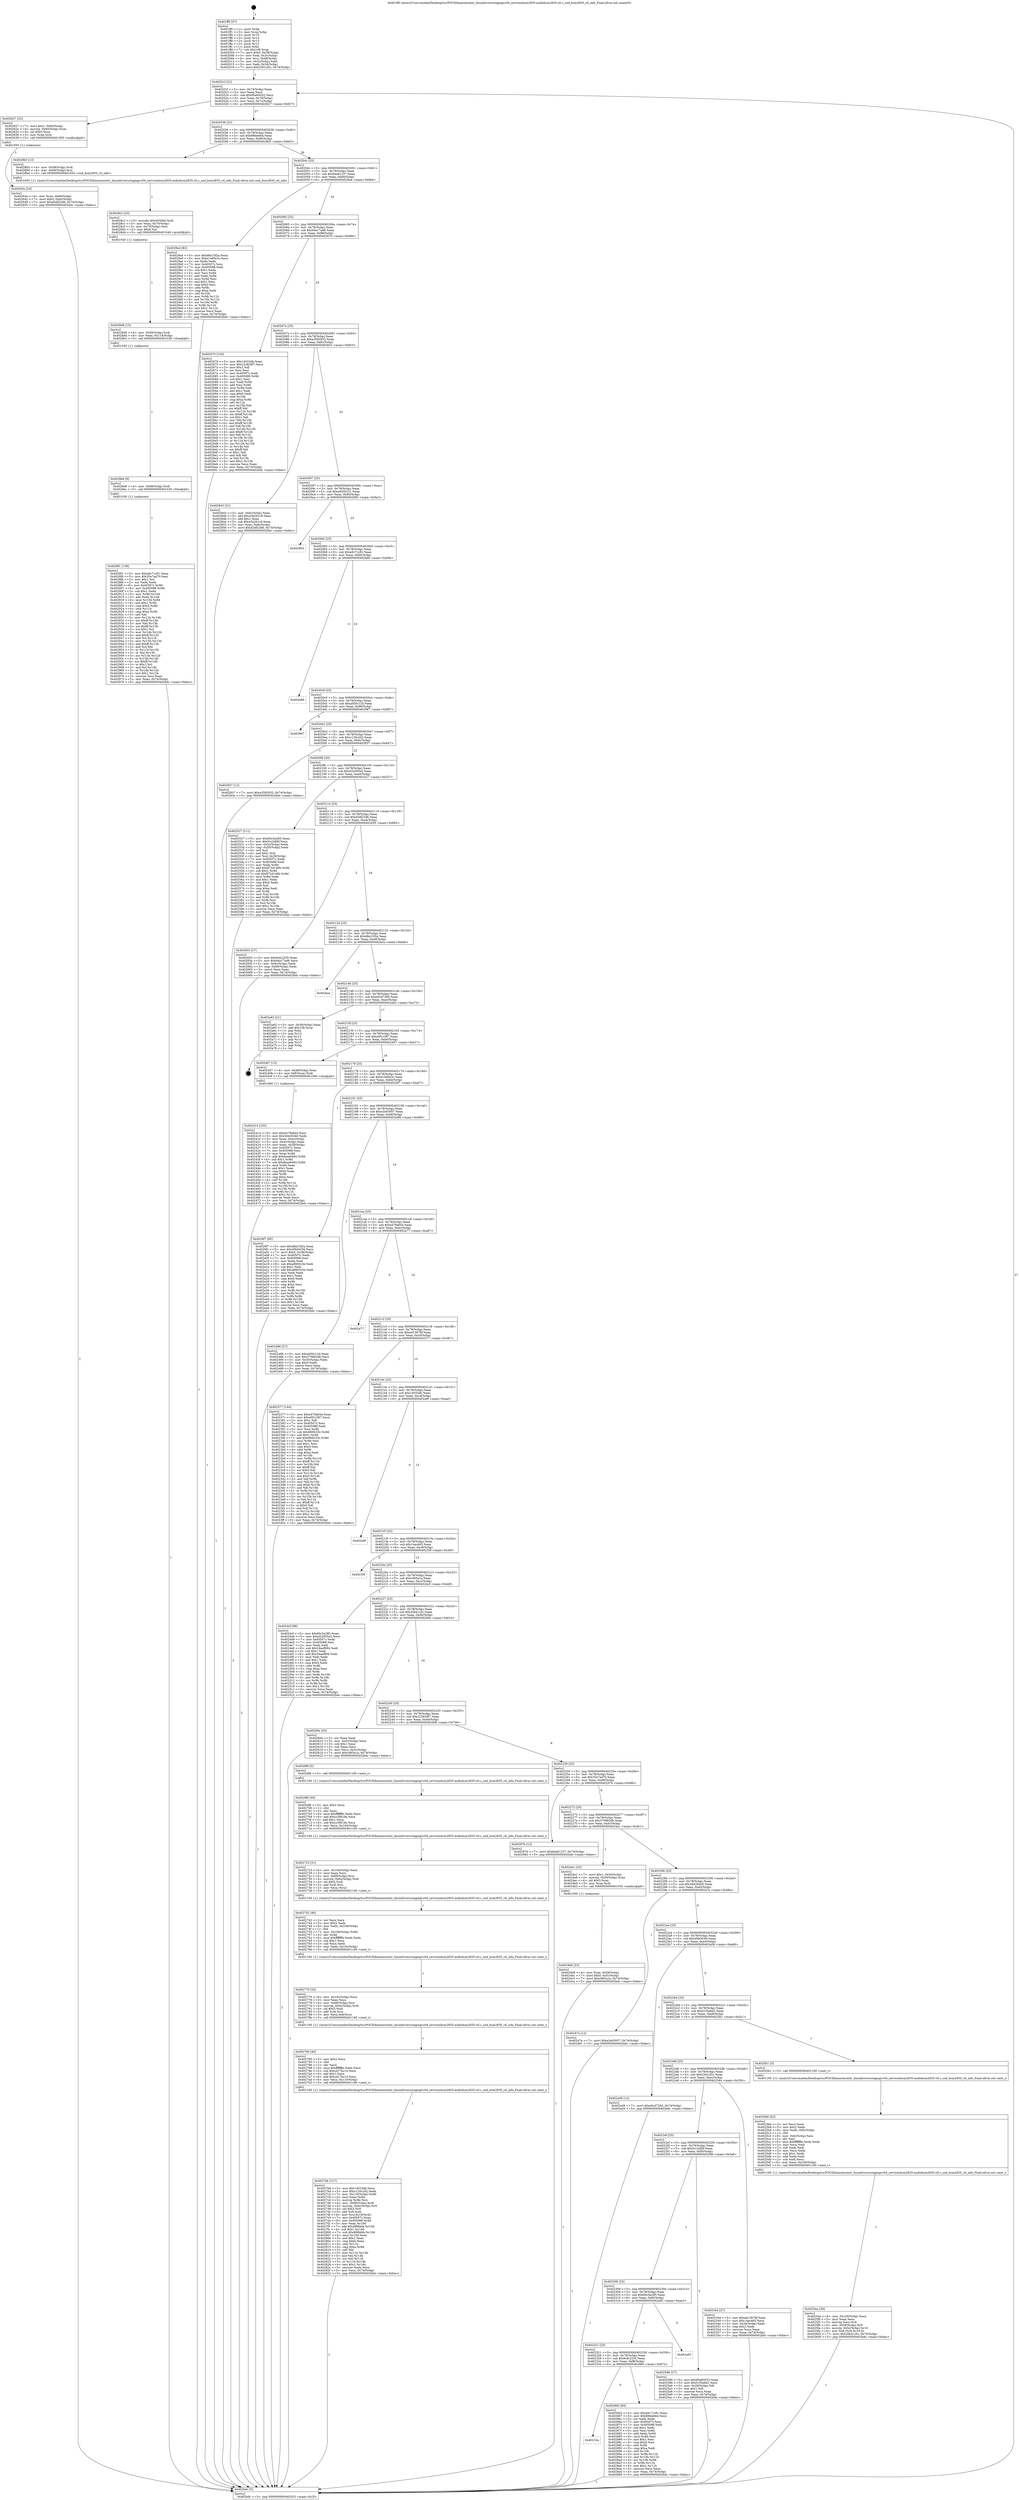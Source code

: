digraph "0x401ff0" {
  label = "0x401ff0 (/mnt/c/Users/mathe/Desktop/tcc/POCII/binaries/extr_linuxdriversstagingvc04_servicesbcm2835-audiobcm2835-ctl.c_snd_bcm2835_ctl_info_Final-ollvm.out::main(0))"
  labelloc = "t"
  node[shape=record]

  Entry [label="",width=0.3,height=0.3,shape=circle,fillcolor=black,style=filled]
  "0x40201f" [label="{
     0x40201f [23]\l
     | [instrs]\l
     &nbsp;&nbsp;0x40201f \<+3\>: mov -0x74(%rbp),%eax\l
     &nbsp;&nbsp;0x402022 \<+2\>: mov %eax,%ecx\l
     &nbsp;&nbsp;0x402024 \<+6\>: sub $0x85a60032,%ecx\l
     &nbsp;&nbsp;0x40202a \<+3\>: mov %eax,-0x78(%rbp)\l
     &nbsp;&nbsp;0x40202d \<+3\>: mov %ecx,-0x7c(%rbp)\l
     &nbsp;&nbsp;0x402030 \<+6\>: je 0000000000402627 \<main+0x637\>\l
  }"]
  "0x402627" [label="{
     0x402627 [23]\l
     | [instrs]\l
     &nbsp;&nbsp;0x402627 \<+7\>: movl $0x1,-0x60(%rbp)\l
     &nbsp;&nbsp;0x40262e \<+4\>: movslq -0x60(%rbp),%rax\l
     &nbsp;&nbsp;0x402632 \<+4\>: shl $0x5,%rax\l
     &nbsp;&nbsp;0x402636 \<+3\>: mov %rax,%rdi\l
     &nbsp;&nbsp;0x402639 \<+5\>: call 0000000000401050 \<malloc@plt\>\l
     | [calls]\l
     &nbsp;&nbsp;0x401050 \{1\} (unknown)\l
  }"]
  "0x402036" [label="{
     0x402036 [22]\l
     | [instrs]\l
     &nbsp;&nbsp;0x402036 \<+5\>: jmp 000000000040203b \<main+0x4b\>\l
     &nbsp;&nbsp;0x40203b \<+3\>: mov -0x78(%rbp),%eax\l
     &nbsp;&nbsp;0x40203e \<+5\>: sub $0x886defe4,%eax\l
     &nbsp;&nbsp;0x402043 \<+3\>: mov %eax,-0x80(%rbp)\l
     &nbsp;&nbsp;0x402046 \<+6\>: je 00000000004028b5 \<main+0x8c5\>\l
  }"]
  Exit [label="",width=0.3,height=0.3,shape=circle,fillcolor=black,style=filled,peripheries=2]
  "0x4028b5" [label="{
     0x4028b5 [13]\l
     | [instrs]\l
     &nbsp;&nbsp;0x4028b5 \<+4\>: mov -0x58(%rbp),%rdi\l
     &nbsp;&nbsp;0x4028b9 \<+4\>: mov -0x68(%rbp),%rsi\l
     &nbsp;&nbsp;0x4028bd \<+5\>: call 0000000000401650 \<snd_bcm2835_ctl_info\>\l
     | [calls]\l
     &nbsp;&nbsp;0x401650 \{1\} (/mnt/c/Users/mathe/Desktop/tcc/POCII/binaries/extr_linuxdriversstagingvc04_servicesbcm2835-audiobcm2835-ctl.c_snd_bcm2835_ctl_info_Final-ollvm.out::snd_bcm2835_ctl_info)\l
  }"]
  "0x40204c" [label="{
     0x40204c [25]\l
     | [instrs]\l
     &nbsp;&nbsp;0x40204c \<+5\>: jmp 0000000000402051 \<main+0x61\>\l
     &nbsp;&nbsp;0x402051 \<+3\>: mov -0x78(%rbp),%eax\l
     &nbsp;&nbsp;0x402054 \<+5\>: sub $0x8ea61237,%eax\l
     &nbsp;&nbsp;0x402059 \<+6\>: mov %eax,-0x84(%rbp)\l
     &nbsp;&nbsp;0x40205f \<+6\>: je 00000000004029a4 \<main+0x9b4\>\l
  }"]
  "0x4028f1" [label="{
     0x4028f1 [138]\l
     | [instrs]\l
     &nbsp;&nbsp;0x4028f1 \<+5\>: mov $0xa9c71c81,%eax\l
     &nbsp;&nbsp;0x4028f6 \<+5\>: mov $0x35e7ad70,%esi\l
     &nbsp;&nbsp;0x4028fb \<+2\>: mov $0x1,%cl\l
     &nbsp;&nbsp;0x4028fd \<+2\>: xor %edx,%edx\l
     &nbsp;&nbsp;0x4028ff \<+8\>: mov 0x40507c,%r8d\l
     &nbsp;&nbsp;0x402907 \<+8\>: mov 0x405088,%r9d\l
     &nbsp;&nbsp;0x40290f \<+3\>: sub $0x1,%edx\l
     &nbsp;&nbsp;0x402912 \<+3\>: mov %r8d,%r10d\l
     &nbsp;&nbsp;0x402915 \<+3\>: add %edx,%r10d\l
     &nbsp;&nbsp;0x402918 \<+4\>: imul %r10d,%r8d\l
     &nbsp;&nbsp;0x40291c \<+4\>: and $0x1,%r8d\l
     &nbsp;&nbsp;0x402920 \<+4\>: cmp $0x0,%r8d\l
     &nbsp;&nbsp;0x402924 \<+4\>: sete %r11b\l
     &nbsp;&nbsp;0x402928 \<+4\>: cmp $0xa,%r9d\l
     &nbsp;&nbsp;0x40292c \<+3\>: setl %bl\l
     &nbsp;&nbsp;0x40292f \<+3\>: mov %r11b,%r14b\l
     &nbsp;&nbsp;0x402932 \<+4\>: xor $0xff,%r14b\l
     &nbsp;&nbsp;0x402936 \<+3\>: mov %bl,%r15b\l
     &nbsp;&nbsp;0x402939 \<+4\>: xor $0xff,%r15b\l
     &nbsp;&nbsp;0x40293d \<+3\>: xor $0x1,%cl\l
     &nbsp;&nbsp;0x402940 \<+3\>: mov %r14b,%r12b\l
     &nbsp;&nbsp;0x402943 \<+4\>: and $0xff,%r12b\l
     &nbsp;&nbsp;0x402947 \<+3\>: and %cl,%r11b\l
     &nbsp;&nbsp;0x40294a \<+3\>: mov %r15b,%r13b\l
     &nbsp;&nbsp;0x40294d \<+4\>: and $0xff,%r13b\l
     &nbsp;&nbsp;0x402951 \<+2\>: and %cl,%bl\l
     &nbsp;&nbsp;0x402953 \<+3\>: or %r11b,%r12b\l
     &nbsp;&nbsp;0x402956 \<+3\>: or %bl,%r13b\l
     &nbsp;&nbsp;0x402959 \<+3\>: xor %r13b,%r12b\l
     &nbsp;&nbsp;0x40295c \<+3\>: or %r15b,%r14b\l
     &nbsp;&nbsp;0x40295f \<+4\>: xor $0xff,%r14b\l
     &nbsp;&nbsp;0x402963 \<+3\>: or $0x1,%cl\l
     &nbsp;&nbsp;0x402966 \<+3\>: and %cl,%r14b\l
     &nbsp;&nbsp;0x402969 \<+3\>: or %r14b,%r12b\l
     &nbsp;&nbsp;0x40296c \<+4\>: test $0x1,%r12b\l
     &nbsp;&nbsp;0x402970 \<+3\>: cmovne %esi,%eax\l
     &nbsp;&nbsp;0x402973 \<+3\>: mov %eax,-0x74(%rbp)\l
     &nbsp;&nbsp;0x402976 \<+5\>: jmp 0000000000402bdc \<main+0xbec\>\l
  }"]
  "0x4029a4" [label="{
     0x4029a4 [83]\l
     | [instrs]\l
     &nbsp;&nbsp;0x4029a4 \<+5\>: mov $0xd8a15f2a,%eax\l
     &nbsp;&nbsp;0x4029a9 \<+5\>: mov $0xe14d0e3c,%ecx\l
     &nbsp;&nbsp;0x4029ae \<+2\>: xor %edx,%edx\l
     &nbsp;&nbsp;0x4029b0 \<+7\>: mov 0x40507c,%esi\l
     &nbsp;&nbsp;0x4029b7 \<+7\>: mov 0x405088,%edi\l
     &nbsp;&nbsp;0x4029be \<+3\>: sub $0x1,%edx\l
     &nbsp;&nbsp;0x4029c1 \<+3\>: mov %esi,%r8d\l
     &nbsp;&nbsp;0x4029c4 \<+3\>: add %edx,%r8d\l
     &nbsp;&nbsp;0x4029c7 \<+4\>: imul %r8d,%esi\l
     &nbsp;&nbsp;0x4029cb \<+3\>: and $0x1,%esi\l
     &nbsp;&nbsp;0x4029ce \<+3\>: cmp $0x0,%esi\l
     &nbsp;&nbsp;0x4029d1 \<+4\>: sete %r9b\l
     &nbsp;&nbsp;0x4029d5 \<+3\>: cmp $0xa,%edi\l
     &nbsp;&nbsp;0x4029d8 \<+4\>: setl %r10b\l
     &nbsp;&nbsp;0x4029dc \<+3\>: mov %r9b,%r11b\l
     &nbsp;&nbsp;0x4029df \<+3\>: and %r10b,%r11b\l
     &nbsp;&nbsp;0x4029e2 \<+3\>: xor %r10b,%r9b\l
     &nbsp;&nbsp;0x4029e5 \<+3\>: or %r9b,%r11b\l
     &nbsp;&nbsp;0x4029e8 \<+4\>: test $0x1,%r11b\l
     &nbsp;&nbsp;0x4029ec \<+3\>: cmovne %ecx,%eax\l
     &nbsp;&nbsp;0x4029ef \<+3\>: mov %eax,-0x74(%rbp)\l
     &nbsp;&nbsp;0x4029f2 \<+5\>: jmp 0000000000402bdc \<main+0xbec\>\l
  }"]
  "0x402065" [label="{
     0x402065 [25]\l
     | [instrs]\l
     &nbsp;&nbsp;0x402065 \<+5\>: jmp 000000000040206a \<main+0x7a\>\l
     &nbsp;&nbsp;0x40206a \<+3\>: mov -0x78(%rbp),%eax\l
     &nbsp;&nbsp;0x40206d \<+5\>: sub $0x94a17ad6,%eax\l
     &nbsp;&nbsp;0x402072 \<+6\>: mov %eax,-0x88(%rbp)\l
     &nbsp;&nbsp;0x402078 \<+6\>: je 0000000000402670 \<main+0x680\>\l
  }"]
  "0x4028e8" [label="{
     0x4028e8 [9]\l
     | [instrs]\l
     &nbsp;&nbsp;0x4028e8 \<+4\>: mov -0x68(%rbp),%rdi\l
     &nbsp;&nbsp;0x4028ec \<+5\>: call 0000000000401030 \<free@plt\>\l
     | [calls]\l
     &nbsp;&nbsp;0x401030 \{1\} (unknown)\l
  }"]
  "0x402670" [label="{
     0x402670 [134]\l
     | [instrs]\l
     &nbsp;&nbsp;0x402670 \<+5\>: mov $0x14033db,%eax\l
     &nbsp;&nbsp;0x402675 \<+5\>: mov $0x223829f7,%ecx\l
     &nbsp;&nbsp;0x40267a \<+2\>: mov $0x1,%dl\l
     &nbsp;&nbsp;0x40267c \<+2\>: xor %esi,%esi\l
     &nbsp;&nbsp;0x40267e \<+7\>: mov 0x40507c,%edi\l
     &nbsp;&nbsp;0x402685 \<+8\>: mov 0x405088,%r8d\l
     &nbsp;&nbsp;0x40268d \<+3\>: sub $0x1,%esi\l
     &nbsp;&nbsp;0x402690 \<+3\>: mov %edi,%r9d\l
     &nbsp;&nbsp;0x402693 \<+3\>: add %esi,%r9d\l
     &nbsp;&nbsp;0x402696 \<+4\>: imul %r9d,%edi\l
     &nbsp;&nbsp;0x40269a \<+3\>: and $0x1,%edi\l
     &nbsp;&nbsp;0x40269d \<+3\>: cmp $0x0,%edi\l
     &nbsp;&nbsp;0x4026a0 \<+4\>: sete %r10b\l
     &nbsp;&nbsp;0x4026a4 \<+4\>: cmp $0xa,%r8d\l
     &nbsp;&nbsp;0x4026a8 \<+4\>: setl %r11b\l
     &nbsp;&nbsp;0x4026ac \<+3\>: mov %r10b,%bl\l
     &nbsp;&nbsp;0x4026af \<+3\>: xor $0xff,%bl\l
     &nbsp;&nbsp;0x4026b2 \<+3\>: mov %r11b,%r14b\l
     &nbsp;&nbsp;0x4026b5 \<+4\>: xor $0xff,%r14b\l
     &nbsp;&nbsp;0x4026b9 \<+3\>: xor $0x1,%dl\l
     &nbsp;&nbsp;0x4026bc \<+3\>: mov %bl,%r15b\l
     &nbsp;&nbsp;0x4026bf \<+4\>: and $0xff,%r15b\l
     &nbsp;&nbsp;0x4026c3 \<+3\>: and %dl,%r10b\l
     &nbsp;&nbsp;0x4026c6 \<+3\>: mov %r14b,%r12b\l
     &nbsp;&nbsp;0x4026c9 \<+4\>: and $0xff,%r12b\l
     &nbsp;&nbsp;0x4026cd \<+3\>: and %dl,%r11b\l
     &nbsp;&nbsp;0x4026d0 \<+3\>: or %r10b,%r15b\l
     &nbsp;&nbsp;0x4026d3 \<+3\>: or %r11b,%r12b\l
     &nbsp;&nbsp;0x4026d6 \<+3\>: xor %r12b,%r15b\l
     &nbsp;&nbsp;0x4026d9 \<+3\>: or %r14b,%bl\l
     &nbsp;&nbsp;0x4026dc \<+3\>: xor $0xff,%bl\l
     &nbsp;&nbsp;0x4026df \<+3\>: or $0x1,%dl\l
     &nbsp;&nbsp;0x4026e2 \<+2\>: and %dl,%bl\l
     &nbsp;&nbsp;0x4026e4 \<+3\>: or %bl,%r15b\l
     &nbsp;&nbsp;0x4026e7 \<+4\>: test $0x1,%r15b\l
     &nbsp;&nbsp;0x4026eb \<+3\>: cmovne %ecx,%eax\l
     &nbsp;&nbsp;0x4026ee \<+3\>: mov %eax,-0x74(%rbp)\l
     &nbsp;&nbsp;0x4026f1 \<+5\>: jmp 0000000000402bdc \<main+0xbec\>\l
  }"]
  "0x40207e" [label="{
     0x40207e [25]\l
     | [instrs]\l
     &nbsp;&nbsp;0x40207e \<+5\>: jmp 0000000000402083 \<main+0x93\>\l
     &nbsp;&nbsp;0x402083 \<+3\>: mov -0x78(%rbp),%eax\l
     &nbsp;&nbsp;0x402086 \<+5\>: sub $0xa3592932,%eax\l
     &nbsp;&nbsp;0x40208b \<+6\>: mov %eax,-0x8c(%rbp)\l
     &nbsp;&nbsp;0x402091 \<+6\>: je 0000000000402843 \<main+0x853\>\l
  }"]
  "0x4028d9" [label="{
     0x4028d9 [15]\l
     | [instrs]\l
     &nbsp;&nbsp;0x4028d9 \<+4\>: mov -0x58(%rbp),%rdi\l
     &nbsp;&nbsp;0x4028dd \<+6\>: mov %eax,-0x114(%rbp)\l
     &nbsp;&nbsp;0x4028e3 \<+5\>: call 0000000000401030 \<free@plt\>\l
     | [calls]\l
     &nbsp;&nbsp;0x401030 \{1\} (unknown)\l
  }"]
  "0x402843" [label="{
     0x402843 [31]\l
     | [instrs]\l
     &nbsp;&nbsp;0x402843 \<+3\>: mov -0x6c(%rbp),%eax\l
     &nbsp;&nbsp;0x402846 \<+5\>: add $0x43a261c9,%eax\l
     &nbsp;&nbsp;0x40284b \<+3\>: add $0x1,%eax\l
     &nbsp;&nbsp;0x40284e \<+5\>: sub $0x43a261c9,%eax\l
     &nbsp;&nbsp;0x402853 \<+3\>: mov %eax,-0x6c(%rbp)\l
     &nbsp;&nbsp;0x402856 \<+7\>: movl $0xd3df23d6,-0x74(%rbp)\l
     &nbsp;&nbsp;0x40285d \<+5\>: jmp 0000000000402bdc \<main+0xbec\>\l
  }"]
  "0x402097" [label="{
     0x402097 [25]\l
     | [instrs]\l
     &nbsp;&nbsp;0x402097 \<+5\>: jmp 000000000040209c \<main+0xac\>\l
     &nbsp;&nbsp;0x40209c \<+3\>: mov -0x78(%rbp),%eax\l
     &nbsp;&nbsp;0x40209f \<+5\>: sub $0xa445b231,%eax\l
     &nbsp;&nbsp;0x4020a4 \<+6\>: mov %eax,-0x90(%rbp)\l
     &nbsp;&nbsp;0x4020aa \<+6\>: je 0000000000402993 \<main+0x9a3\>\l
  }"]
  "0x4028c2" [label="{
     0x4028c2 [23]\l
     | [instrs]\l
     &nbsp;&nbsp;0x4028c2 \<+10\>: movabs $0x4030b6,%rdi\l
     &nbsp;&nbsp;0x4028cc \<+3\>: mov %eax,-0x70(%rbp)\l
     &nbsp;&nbsp;0x4028cf \<+3\>: mov -0x70(%rbp),%esi\l
     &nbsp;&nbsp;0x4028d2 \<+2\>: mov $0x0,%al\l
     &nbsp;&nbsp;0x4028d4 \<+5\>: call 0000000000401040 \<printf@plt\>\l
     | [calls]\l
     &nbsp;&nbsp;0x401040 \{1\} (unknown)\l
  }"]
  "0x402993" [label="{
     0x402993\l
  }", style=dashed]
  "0x4020b0" [label="{
     0x4020b0 [25]\l
     | [instrs]\l
     &nbsp;&nbsp;0x4020b0 \<+5\>: jmp 00000000004020b5 \<main+0xc5\>\l
     &nbsp;&nbsp;0x4020b5 \<+3\>: mov -0x78(%rbp),%eax\l
     &nbsp;&nbsp;0x4020b8 \<+5\>: sub $0xa9c71c81,%eax\l
     &nbsp;&nbsp;0x4020bd \<+6\>: mov %eax,-0x94(%rbp)\l
     &nbsp;&nbsp;0x4020c3 \<+6\>: je 0000000000402b86 \<main+0xb96\>\l
  }"]
  "0x40233a" [label="{
     0x40233a\l
  }", style=dashed]
  "0x402b86" [label="{
     0x402b86\l
  }", style=dashed]
  "0x4020c9" [label="{
     0x4020c9 [25]\l
     | [instrs]\l
     &nbsp;&nbsp;0x4020c9 \<+5\>: jmp 00000000004020ce \<main+0xde\>\l
     &nbsp;&nbsp;0x4020ce \<+3\>: mov -0x78(%rbp),%eax\l
     &nbsp;&nbsp;0x4020d1 \<+5\>: sub $0xad50c12d,%eax\l
     &nbsp;&nbsp;0x4020d6 \<+6\>: mov %eax,-0x98(%rbp)\l
     &nbsp;&nbsp;0x4020dc \<+6\>: je 0000000000402987 \<main+0x997\>\l
  }"]
  "0x402862" [label="{
     0x402862 [83]\l
     | [instrs]\l
     &nbsp;&nbsp;0x402862 \<+5\>: mov $0xa9c71c81,%eax\l
     &nbsp;&nbsp;0x402867 \<+5\>: mov $0x886defe4,%ecx\l
     &nbsp;&nbsp;0x40286c \<+2\>: xor %edx,%edx\l
     &nbsp;&nbsp;0x40286e \<+7\>: mov 0x40507c,%esi\l
     &nbsp;&nbsp;0x402875 \<+7\>: mov 0x405088,%edi\l
     &nbsp;&nbsp;0x40287c \<+3\>: sub $0x1,%edx\l
     &nbsp;&nbsp;0x40287f \<+3\>: mov %esi,%r8d\l
     &nbsp;&nbsp;0x402882 \<+3\>: add %edx,%r8d\l
     &nbsp;&nbsp;0x402885 \<+4\>: imul %r8d,%esi\l
     &nbsp;&nbsp;0x402889 \<+3\>: and $0x1,%esi\l
     &nbsp;&nbsp;0x40288c \<+3\>: cmp $0x0,%esi\l
     &nbsp;&nbsp;0x40288f \<+4\>: sete %r9b\l
     &nbsp;&nbsp;0x402893 \<+3\>: cmp $0xa,%edi\l
     &nbsp;&nbsp;0x402896 \<+4\>: setl %r10b\l
     &nbsp;&nbsp;0x40289a \<+3\>: mov %r9b,%r11b\l
     &nbsp;&nbsp;0x40289d \<+3\>: and %r10b,%r11b\l
     &nbsp;&nbsp;0x4028a0 \<+3\>: xor %r10b,%r9b\l
     &nbsp;&nbsp;0x4028a3 \<+3\>: or %r9b,%r11b\l
     &nbsp;&nbsp;0x4028a6 \<+4\>: test $0x1,%r11b\l
     &nbsp;&nbsp;0x4028aa \<+3\>: cmovne %ecx,%eax\l
     &nbsp;&nbsp;0x4028ad \<+3\>: mov %eax,-0x74(%rbp)\l
     &nbsp;&nbsp;0x4028b0 \<+5\>: jmp 0000000000402bdc \<main+0xbec\>\l
  }"]
  "0x402987" [label="{
     0x402987\l
  }", style=dashed]
  "0x4020e2" [label="{
     0x4020e2 [25]\l
     | [instrs]\l
     &nbsp;&nbsp;0x4020e2 \<+5\>: jmp 00000000004020e7 \<main+0xf7\>\l
     &nbsp;&nbsp;0x4020e7 \<+3\>: mov -0x78(%rbp),%eax\l
     &nbsp;&nbsp;0x4020ea \<+5\>: sub $0xc120c2d2,%eax\l
     &nbsp;&nbsp;0x4020ef \<+6\>: mov %eax,-0x9c(%rbp)\l
     &nbsp;&nbsp;0x4020f5 \<+6\>: je 0000000000402837 \<main+0x847\>\l
  }"]
  "0x402321" [label="{
     0x402321 [25]\l
     | [instrs]\l
     &nbsp;&nbsp;0x402321 \<+5\>: jmp 0000000000402326 \<main+0x336\>\l
     &nbsp;&nbsp;0x402326 \<+3\>: mov -0x78(%rbp),%eax\l
     &nbsp;&nbsp;0x402329 \<+5\>: sub $0x6cfc2255,%eax\l
     &nbsp;&nbsp;0x40232e \<+6\>: mov %eax,-0xf8(%rbp)\l
     &nbsp;&nbsp;0x402334 \<+6\>: je 0000000000402862 \<main+0x872\>\l
  }"]
  "0x402837" [label="{
     0x402837 [12]\l
     | [instrs]\l
     &nbsp;&nbsp;0x402837 \<+7\>: movl $0xa3592932,-0x74(%rbp)\l
     &nbsp;&nbsp;0x40283e \<+5\>: jmp 0000000000402bdc \<main+0xbec\>\l
  }"]
  "0x4020fb" [label="{
     0x4020fb [25]\l
     | [instrs]\l
     &nbsp;&nbsp;0x4020fb \<+5\>: jmp 0000000000402100 \<main+0x110\>\l
     &nbsp;&nbsp;0x402100 \<+3\>: mov -0x78(%rbp),%eax\l
     &nbsp;&nbsp;0x402103 \<+5\>: sub $0xd32005a3,%eax\l
     &nbsp;&nbsp;0x402108 \<+6\>: mov %eax,-0xa0(%rbp)\l
     &nbsp;&nbsp;0x40210e \<+6\>: je 0000000000402527 \<main+0x537\>\l
  }"]
  "0x402a93" [label="{
     0x402a93\l
  }", style=dashed]
  "0x402527" [label="{
     0x402527 [111]\l
     | [instrs]\l
     &nbsp;&nbsp;0x402527 \<+5\>: mov $0x60c5a285,%eax\l
     &nbsp;&nbsp;0x40252c \<+5\>: mov $0x5cc2df4f,%ecx\l
     &nbsp;&nbsp;0x402531 \<+3\>: mov -0x5c(%rbp),%edx\l
     &nbsp;&nbsp;0x402534 \<+3\>: cmp -0x50(%rbp),%edx\l
     &nbsp;&nbsp;0x402537 \<+4\>: setl %sil\l
     &nbsp;&nbsp;0x40253b \<+4\>: and $0x1,%sil\l
     &nbsp;&nbsp;0x40253f \<+4\>: mov %sil,-0x29(%rbp)\l
     &nbsp;&nbsp;0x402543 \<+7\>: mov 0x40507c,%edx\l
     &nbsp;&nbsp;0x40254a \<+7\>: mov 0x405088,%edi\l
     &nbsp;&nbsp;0x402551 \<+3\>: mov %edx,%r8d\l
     &nbsp;&nbsp;0x402554 \<+7\>: add $0x872d146b,%r8d\l
     &nbsp;&nbsp;0x40255b \<+4\>: sub $0x1,%r8d\l
     &nbsp;&nbsp;0x40255f \<+7\>: sub $0x872d146b,%r8d\l
     &nbsp;&nbsp;0x402566 \<+4\>: imul %r8d,%edx\l
     &nbsp;&nbsp;0x40256a \<+3\>: and $0x1,%edx\l
     &nbsp;&nbsp;0x40256d \<+3\>: cmp $0x0,%edx\l
     &nbsp;&nbsp;0x402570 \<+4\>: sete %sil\l
     &nbsp;&nbsp;0x402574 \<+3\>: cmp $0xa,%edi\l
     &nbsp;&nbsp;0x402577 \<+4\>: setl %r9b\l
     &nbsp;&nbsp;0x40257b \<+3\>: mov %sil,%r10b\l
     &nbsp;&nbsp;0x40257e \<+3\>: and %r9b,%r10b\l
     &nbsp;&nbsp;0x402581 \<+3\>: xor %r9b,%sil\l
     &nbsp;&nbsp;0x402584 \<+3\>: or %sil,%r10b\l
     &nbsp;&nbsp;0x402587 \<+4\>: test $0x1,%r10b\l
     &nbsp;&nbsp;0x40258b \<+3\>: cmovne %ecx,%eax\l
     &nbsp;&nbsp;0x40258e \<+3\>: mov %eax,-0x74(%rbp)\l
     &nbsp;&nbsp;0x402591 \<+5\>: jmp 0000000000402bdc \<main+0xbec\>\l
  }"]
  "0x402114" [label="{
     0x402114 [25]\l
     | [instrs]\l
     &nbsp;&nbsp;0x402114 \<+5\>: jmp 0000000000402119 \<main+0x129\>\l
     &nbsp;&nbsp;0x402119 \<+3\>: mov -0x78(%rbp),%eax\l
     &nbsp;&nbsp;0x40211c \<+5\>: sub $0xd3df23d6,%eax\l
     &nbsp;&nbsp;0x402121 \<+6\>: mov %eax,-0xa4(%rbp)\l
     &nbsp;&nbsp;0x402127 \<+6\>: je 0000000000402655 \<main+0x665\>\l
  }"]
  "0x4027b8" [label="{
     0x4027b8 [127]\l
     | [instrs]\l
     &nbsp;&nbsp;0x4027b8 \<+5\>: mov $0x14033db,%ecx\l
     &nbsp;&nbsp;0x4027bd \<+5\>: mov $0xc120c2d2,%edx\l
     &nbsp;&nbsp;0x4027c2 \<+7\>: mov -0x110(%rbp),%r8d\l
     &nbsp;&nbsp;0x4027c9 \<+4\>: imul %eax,%r8d\l
     &nbsp;&nbsp;0x4027cd \<+3\>: movslq %r8d,%rsi\l
     &nbsp;&nbsp;0x4027d0 \<+4\>: mov -0x68(%rbp),%rdi\l
     &nbsp;&nbsp;0x4027d4 \<+4\>: movslq -0x6c(%rbp),%r9\l
     &nbsp;&nbsp;0x4027d8 \<+4\>: shl $0x5,%r9\l
     &nbsp;&nbsp;0x4027dc \<+3\>: add %r9,%rdi\l
     &nbsp;&nbsp;0x4027df \<+4\>: mov %rsi,0x10(%rdi)\l
     &nbsp;&nbsp;0x4027e3 \<+7\>: mov 0x40507c,%eax\l
     &nbsp;&nbsp;0x4027ea \<+8\>: mov 0x405088,%r8d\l
     &nbsp;&nbsp;0x4027f2 \<+3\>: mov %eax,%r10d\l
     &nbsp;&nbsp;0x4027f5 \<+7\>: add $0x489bbfa,%r10d\l
     &nbsp;&nbsp;0x4027fc \<+4\>: sub $0x1,%r10d\l
     &nbsp;&nbsp;0x402800 \<+7\>: sub $0x489bbfa,%r10d\l
     &nbsp;&nbsp;0x402807 \<+4\>: imul %r10d,%eax\l
     &nbsp;&nbsp;0x40280b \<+3\>: and $0x1,%eax\l
     &nbsp;&nbsp;0x40280e \<+3\>: cmp $0x0,%eax\l
     &nbsp;&nbsp;0x402811 \<+4\>: sete %r11b\l
     &nbsp;&nbsp;0x402815 \<+4\>: cmp $0xa,%r8d\l
     &nbsp;&nbsp;0x402819 \<+3\>: setl %bl\l
     &nbsp;&nbsp;0x40281c \<+3\>: mov %r11b,%r14b\l
     &nbsp;&nbsp;0x40281f \<+3\>: and %bl,%r14b\l
     &nbsp;&nbsp;0x402822 \<+3\>: xor %bl,%r11b\l
     &nbsp;&nbsp;0x402825 \<+3\>: or %r11b,%r14b\l
     &nbsp;&nbsp;0x402828 \<+4\>: test $0x1,%r14b\l
     &nbsp;&nbsp;0x40282c \<+3\>: cmovne %edx,%ecx\l
     &nbsp;&nbsp;0x40282f \<+3\>: mov %ecx,-0x74(%rbp)\l
     &nbsp;&nbsp;0x402832 \<+5\>: jmp 0000000000402bdc \<main+0xbec\>\l
  }"]
  "0x402655" [label="{
     0x402655 [27]\l
     | [instrs]\l
     &nbsp;&nbsp;0x402655 \<+5\>: mov $0x6cfc2255,%eax\l
     &nbsp;&nbsp;0x40265a \<+5\>: mov $0x94a17ad6,%ecx\l
     &nbsp;&nbsp;0x40265f \<+3\>: mov -0x6c(%rbp),%edx\l
     &nbsp;&nbsp;0x402662 \<+3\>: cmp -0x60(%rbp),%edx\l
     &nbsp;&nbsp;0x402665 \<+3\>: cmovl %ecx,%eax\l
     &nbsp;&nbsp;0x402668 \<+3\>: mov %eax,-0x74(%rbp)\l
     &nbsp;&nbsp;0x40266b \<+5\>: jmp 0000000000402bdc \<main+0xbec\>\l
  }"]
  "0x40212d" [label="{
     0x40212d [25]\l
     | [instrs]\l
     &nbsp;&nbsp;0x40212d \<+5\>: jmp 0000000000402132 \<main+0x142\>\l
     &nbsp;&nbsp;0x402132 \<+3\>: mov -0x78(%rbp),%eax\l
     &nbsp;&nbsp;0x402135 \<+5\>: sub $0xd8a15f2a,%eax\l
     &nbsp;&nbsp;0x40213a \<+6\>: mov %eax,-0xa8(%rbp)\l
     &nbsp;&nbsp;0x402140 \<+6\>: je 0000000000402bce \<main+0xbde\>\l
  }"]
  "0x402790" [label="{
     0x402790 [40]\l
     | [instrs]\l
     &nbsp;&nbsp;0x402790 \<+5\>: mov $0x2,%ecx\l
     &nbsp;&nbsp;0x402795 \<+1\>: cltd\l
     &nbsp;&nbsp;0x402796 \<+2\>: idiv %ecx\l
     &nbsp;&nbsp;0x402798 \<+6\>: imul $0xfffffffe,%edx,%ecx\l
     &nbsp;&nbsp;0x40279e \<+6\>: sub $0xcd17bc14,%ecx\l
     &nbsp;&nbsp;0x4027a4 \<+3\>: add $0x1,%ecx\l
     &nbsp;&nbsp;0x4027a7 \<+6\>: add $0xcd17bc14,%ecx\l
     &nbsp;&nbsp;0x4027ad \<+6\>: mov %ecx,-0x110(%rbp)\l
     &nbsp;&nbsp;0x4027b3 \<+5\>: call 0000000000401160 \<next_i\>\l
     | [calls]\l
     &nbsp;&nbsp;0x401160 \{1\} (/mnt/c/Users/mathe/Desktop/tcc/POCII/binaries/extr_linuxdriversstagingvc04_servicesbcm2835-audiobcm2835-ctl.c_snd_bcm2835_ctl_info_Final-ollvm.out::next_i)\l
  }"]
  "0x402bce" [label="{
     0x402bce\l
  }", style=dashed]
  "0x402146" [label="{
     0x402146 [25]\l
     | [instrs]\l
     &nbsp;&nbsp;0x402146 \<+5\>: jmp 000000000040214b \<main+0x15b\>\l
     &nbsp;&nbsp;0x40214b \<+3\>: mov -0x78(%rbp),%eax\l
     &nbsp;&nbsp;0x40214e \<+5\>: sub $0xe0cd7260,%eax\l
     &nbsp;&nbsp;0x402153 \<+6\>: mov %eax,-0xac(%rbp)\l
     &nbsp;&nbsp;0x402159 \<+6\>: je 0000000000402a62 \<main+0xa72\>\l
  }"]
  "0x402770" [label="{
     0x402770 [32]\l
     | [instrs]\l
     &nbsp;&nbsp;0x402770 \<+6\>: mov -0x10c(%rbp),%ecx\l
     &nbsp;&nbsp;0x402776 \<+3\>: imul %eax,%ecx\l
     &nbsp;&nbsp;0x402779 \<+4\>: mov -0x68(%rbp),%rsi\l
     &nbsp;&nbsp;0x40277d \<+4\>: movslq -0x6c(%rbp),%rdi\l
     &nbsp;&nbsp;0x402781 \<+4\>: shl $0x5,%rdi\l
     &nbsp;&nbsp;0x402785 \<+3\>: add %rdi,%rsi\l
     &nbsp;&nbsp;0x402788 \<+3\>: mov %ecx,0x8(%rsi)\l
     &nbsp;&nbsp;0x40278b \<+5\>: call 0000000000401160 \<next_i\>\l
     | [calls]\l
     &nbsp;&nbsp;0x401160 \{1\} (/mnt/c/Users/mathe/Desktop/tcc/POCII/binaries/extr_linuxdriversstagingvc04_servicesbcm2835-audiobcm2835-ctl.c_snd_bcm2835_ctl_info_Final-ollvm.out::next_i)\l
  }"]
  "0x402a62" [label="{
     0x402a62 [21]\l
     | [instrs]\l
     &nbsp;&nbsp;0x402a62 \<+3\>: mov -0x38(%rbp),%eax\l
     &nbsp;&nbsp;0x402a65 \<+7\>: add $0x108,%rsp\l
     &nbsp;&nbsp;0x402a6c \<+1\>: pop %rbx\l
     &nbsp;&nbsp;0x402a6d \<+2\>: pop %r12\l
     &nbsp;&nbsp;0x402a6f \<+2\>: pop %r13\l
     &nbsp;&nbsp;0x402a71 \<+2\>: pop %r14\l
     &nbsp;&nbsp;0x402a73 \<+2\>: pop %r15\l
     &nbsp;&nbsp;0x402a75 \<+1\>: pop %rbp\l
     &nbsp;&nbsp;0x402a76 \<+1\>: ret\l
  }"]
  "0x40215f" [label="{
     0x40215f [25]\l
     | [instrs]\l
     &nbsp;&nbsp;0x40215f \<+5\>: jmp 0000000000402164 \<main+0x174\>\l
     &nbsp;&nbsp;0x402164 \<+3\>: mov -0x78(%rbp),%eax\l
     &nbsp;&nbsp;0x402167 \<+5\>: sub $0xe0f1c387,%eax\l
     &nbsp;&nbsp;0x40216c \<+6\>: mov %eax,-0xb0(%rbp)\l
     &nbsp;&nbsp;0x402172 \<+6\>: je 0000000000402407 \<main+0x417\>\l
  }"]
  "0x402742" [label="{
     0x402742 [46]\l
     | [instrs]\l
     &nbsp;&nbsp;0x402742 \<+2\>: xor %ecx,%ecx\l
     &nbsp;&nbsp;0x402744 \<+5\>: mov $0x2,%edx\l
     &nbsp;&nbsp;0x402749 \<+6\>: mov %edx,-0x108(%rbp)\l
     &nbsp;&nbsp;0x40274f \<+1\>: cltd\l
     &nbsp;&nbsp;0x402750 \<+7\>: mov -0x108(%rbp),%r8d\l
     &nbsp;&nbsp;0x402757 \<+3\>: idiv %r8d\l
     &nbsp;&nbsp;0x40275a \<+6\>: imul $0xfffffffe,%edx,%edx\l
     &nbsp;&nbsp;0x402760 \<+3\>: sub $0x1,%ecx\l
     &nbsp;&nbsp;0x402763 \<+2\>: sub %ecx,%edx\l
     &nbsp;&nbsp;0x402765 \<+6\>: mov %edx,-0x10c(%rbp)\l
     &nbsp;&nbsp;0x40276b \<+5\>: call 0000000000401160 \<next_i\>\l
     | [calls]\l
     &nbsp;&nbsp;0x401160 \{1\} (/mnt/c/Users/mathe/Desktop/tcc/POCII/binaries/extr_linuxdriversstagingvc04_servicesbcm2835-audiobcm2835-ctl.c_snd_bcm2835_ctl_info_Final-ollvm.out::next_i)\l
  }"]
  "0x402407" [label="{
     0x402407 [13]\l
     | [instrs]\l
     &nbsp;&nbsp;0x402407 \<+4\>: mov -0x48(%rbp),%rax\l
     &nbsp;&nbsp;0x40240b \<+4\>: mov 0x8(%rax),%rdi\l
     &nbsp;&nbsp;0x40240f \<+5\>: call 0000000000401060 \<atoi@plt\>\l
     | [calls]\l
     &nbsp;&nbsp;0x401060 \{1\} (unknown)\l
  }"]
  "0x402178" [label="{
     0x402178 [25]\l
     | [instrs]\l
     &nbsp;&nbsp;0x402178 \<+5\>: jmp 000000000040217d \<main+0x18d\>\l
     &nbsp;&nbsp;0x40217d \<+3\>: mov -0x78(%rbp),%eax\l
     &nbsp;&nbsp;0x402180 \<+5\>: sub $0xe14d0e3c,%eax\l
     &nbsp;&nbsp;0x402185 \<+6\>: mov %eax,-0xb4(%rbp)\l
     &nbsp;&nbsp;0x40218b \<+6\>: je 00000000004029f7 \<main+0xa07\>\l
  }"]
  "0x402723" [label="{
     0x402723 [31]\l
     | [instrs]\l
     &nbsp;&nbsp;0x402723 \<+6\>: mov -0x104(%rbp),%ecx\l
     &nbsp;&nbsp;0x402729 \<+3\>: imul %eax,%ecx\l
     &nbsp;&nbsp;0x40272c \<+4\>: mov -0x68(%rbp),%rsi\l
     &nbsp;&nbsp;0x402730 \<+4\>: movslq -0x6c(%rbp),%rdi\l
     &nbsp;&nbsp;0x402734 \<+4\>: shl $0x5,%rdi\l
     &nbsp;&nbsp;0x402738 \<+3\>: add %rdi,%rsi\l
     &nbsp;&nbsp;0x40273b \<+2\>: mov %ecx,(%rsi)\l
     &nbsp;&nbsp;0x40273d \<+5\>: call 0000000000401160 \<next_i\>\l
     | [calls]\l
     &nbsp;&nbsp;0x401160 \{1\} (/mnt/c/Users/mathe/Desktop/tcc/POCII/binaries/extr_linuxdriversstagingvc04_servicesbcm2835-audiobcm2835-ctl.c_snd_bcm2835_ctl_info_Final-ollvm.out::next_i)\l
  }"]
  "0x4029f7" [label="{
     0x4029f7 [95]\l
     | [instrs]\l
     &nbsp;&nbsp;0x4029f7 \<+5\>: mov $0xd8a15f2a,%eax\l
     &nbsp;&nbsp;0x4029fc \<+5\>: mov $0x49b043f4,%ecx\l
     &nbsp;&nbsp;0x402a01 \<+7\>: movl $0x0,-0x38(%rbp)\l
     &nbsp;&nbsp;0x402a08 \<+7\>: mov 0x40507c,%edx\l
     &nbsp;&nbsp;0x402a0f \<+7\>: mov 0x405088,%esi\l
     &nbsp;&nbsp;0x402a16 \<+2\>: mov %edx,%edi\l
     &nbsp;&nbsp;0x402a18 \<+6\>: sub $0xa8905c5e,%edi\l
     &nbsp;&nbsp;0x402a1e \<+3\>: sub $0x1,%edi\l
     &nbsp;&nbsp;0x402a21 \<+6\>: add $0xa8905c5e,%edi\l
     &nbsp;&nbsp;0x402a27 \<+3\>: imul %edi,%edx\l
     &nbsp;&nbsp;0x402a2a \<+3\>: and $0x1,%edx\l
     &nbsp;&nbsp;0x402a2d \<+3\>: cmp $0x0,%edx\l
     &nbsp;&nbsp;0x402a30 \<+4\>: sete %r8b\l
     &nbsp;&nbsp;0x402a34 \<+3\>: cmp $0xa,%esi\l
     &nbsp;&nbsp;0x402a37 \<+4\>: setl %r9b\l
     &nbsp;&nbsp;0x402a3b \<+3\>: mov %r8b,%r10b\l
     &nbsp;&nbsp;0x402a3e \<+3\>: and %r9b,%r10b\l
     &nbsp;&nbsp;0x402a41 \<+3\>: xor %r9b,%r8b\l
     &nbsp;&nbsp;0x402a44 \<+3\>: or %r8b,%r10b\l
     &nbsp;&nbsp;0x402a47 \<+4\>: test $0x1,%r10b\l
     &nbsp;&nbsp;0x402a4b \<+3\>: cmovne %ecx,%eax\l
     &nbsp;&nbsp;0x402a4e \<+3\>: mov %eax,-0x74(%rbp)\l
     &nbsp;&nbsp;0x402a51 \<+5\>: jmp 0000000000402bdc \<main+0xbec\>\l
  }"]
  "0x402191" [label="{
     0x402191 [25]\l
     | [instrs]\l
     &nbsp;&nbsp;0x402191 \<+5\>: jmp 0000000000402196 \<main+0x1a6\>\l
     &nbsp;&nbsp;0x402196 \<+3\>: mov -0x78(%rbp),%eax\l
     &nbsp;&nbsp;0x402199 \<+5\>: sub $0xe2e03057,%eax\l
     &nbsp;&nbsp;0x40219e \<+6\>: mov %eax,-0xb8(%rbp)\l
     &nbsp;&nbsp;0x4021a4 \<+6\>: je 0000000000402486 \<main+0x496\>\l
  }"]
  "0x4026fb" [label="{
     0x4026fb [40]\l
     | [instrs]\l
     &nbsp;&nbsp;0x4026fb \<+5\>: mov $0x2,%ecx\l
     &nbsp;&nbsp;0x402700 \<+1\>: cltd\l
     &nbsp;&nbsp;0x402701 \<+2\>: idiv %ecx\l
     &nbsp;&nbsp;0x402703 \<+6\>: imul $0xfffffffe,%edx,%ecx\l
     &nbsp;&nbsp;0x402709 \<+6\>: add $0xcc5f619e,%ecx\l
     &nbsp;&nbsp;0x40270f \<+3\>: add $0x1,%ecx\l
     &nbsp;&nbsp;0x402712 \<+6\>: sub $0xcc5f619e,%ecx\l
     &nbsp;&nbsp;0x402718 \<+6\>: mov %ecx,-0x104(%rbp)\l
     &nbsp;&nbsp;0x40271e \<+5\>: call 0000000000401160 \<next_i\>\l
     | [calls]\l
     &nbsp;&nbsp;0x401160 \{1\} (/mnt/c/Users/mathe/Desktop/tcc/POCII/binaries/extr_linuxdriversstagingvc04_servicesbcm2835-audiobcm2835-ctl.c_snd_bcm2835_ctl_info_Final-ollvm.out::next_i)\l
  }"]
  "0x402486" [label="{
     0x402486 [27]\l
     | [instrs]\l
     &nbsp;&nbsp;0x402486 \<+5\>: mov $0xad50c12d,%eax\l
     &nbsp;&nbsp;0x40248b \<+5\>: mov $0x370982db,%ecx\l
     &nbsp;&nbsp;0x402490 \<+3\>: mov -0x30(%rbp),%edx\l
     &nbsp;&nbsp;0x402493 \<+3\>: cmp $0x0,%edx\l
     &nbsp;&nbsp;0x402496 \<+3\>: cmove %ecx,%eax\l
     &nbsp;&nbsp;0x402499 \<+3\>: mov %eax,-0x74(%rbp)\l
     &nbsp;&nbsp;0x40249c \<+5\>: jmp 0000000000402bdc \<main+0xbec\>\l
  }"]
  "0x4021aa" [label="{
     0x4021aa [25]\l
     | [instrs]\l
     &nbsp;&nbsp;0x4021aa \<+5\>: jmp 00000000004021af \<main+0x1bf\>\l
     &nbsp;&nbsp;0x4021af \<+3\>: mov -0x78(%rbp),%eax\l
     &nbsp;&nbsp;0x4021b2 \<+5\>: sub $0xe479a644,%eax\l
     &nbsp;&nbsp;0x4021b7 \<+6\>: mov %eax,-0xbc(%rbp)\l
     &nbsp;&nbsp;0x4021bd \<+6\>: je 0000000000402a77 \<main+0xa87\>\l
  }"]
  "0x40263e" [label="{
     0x40263e [23]\l
     | [instrs]\l
     &nbsp;&nbsp;0x40263e \<+4\>: mov %rax,-0x68(%rbp)\l
     &nbsp;&nbsp;0x402642 \<+7\>: movl $0x0,-0x6c(%rbp)\l
     &nbsp;&nbsp;0x402649 \<+7\>: movl $0xd3df23d6,-0x74(%rbp)\l
     &nbsp;&nbsp;0x402650 \<+5\>: jmp 0000000000402bdc \<main+0xbec\>\l
  }"]
  "0x402a77" [label="{
     0x402a77\l
  }", style=dashed]
  "0x4021c3" [label="{
     0x4021c3 [25]\l
     | [instrs]\l
     &nbsp;&nbsp;0x4021c3 \<+5\>: jmp 00000000004021c8 \<main+0x1d8\>\l
     &nbsp;&nbsp;0x4021c8 \<+3\>: mov -0x78(%rbp),%eax\l
     &nbsp;&nbsp;0x4021cb \<+5\>: sub $0xed13678f,%eax\l
     &nbsp;&nbsp;0x4021d0 \<+6\>: mov %eax,-0xc0(%rbp)\l
     &nbsp;&nbsp;0x4021d6 \<+6\>: je 0000000000402377 \<main+0x387\>\l
  }"]
  "0x4025ea" [label="{
     0x4025ea [36]\l
     | [instrs]\l
     &nbsp;&nbsp;0x4025ea \<+6\>: mov -0x100(%rbp),%ecx\l
     &nbsp;&nbsp;0x4025f0 \<+3\>: imul %eax,%ecx\l
     &nbsp;&nbsp;0x4025f3 \<+3\>: movslq %ecx,%r8\l
     &nbsp;&nbsp;0x4025f6 \<+4\>: mov -0x58(%rbp),%r9\l
     &nbsp;&nbsp;0x4025fa \<+4\>: movslq -0x5c(%rbp),%r10\l
     &nbsp;&nbsp;0x4025fe \<+4\>: mov %r8,(%r9,%r10,8)\l
     &nbsp;&nbsp;0x402602 \<+7\>: movl $0x20b41c5c,-0x74(%rbp)\l
     &nbsp;&nbsp;0x402609 \<+5\>: jmp 0000000000402bdc \<main+0xbec\>\l
  }"]
  "0x402377" [label="{
     0x402377 [144]\l
     | [instrs]\l
     &nbsp;&nbsp;0x402377 \<+5\>: mov $0xe479a644,%eax\l
     &nbsp;&nbsp;0x40237c \<+5\>: mov $0xe0f1c387,%ecx\l
     &nbsp;&nbsp;0x402381 \<+2\>: mov $0x1,%dl\l
     &nbsp;&nbsp;0x402383 \<+7\>: mov 0x40507c,%esi\l
     &nbsp;&nbsp;0x40238a \<+7\>: mov 0x405088,%edi\l
     &nbsp;&nbsp;0x402391 \<+3\>: mov %esi,%r8d\l
     &nbsp;&nbsp;0x402394 \<+7\>: sub $0x680fc33c,%r8d\l
     &nbsp;&nbsp;0x40239b \<+4\>: sub $0x1,%r8d\l
     &nbsp;&nbsp;0x40239f \<+7\>: add $0x680fc33c,%r8d\l
     &nbsp;&nbsp;0x4023a6 \<+4\>: imul %r8d,%esi\l
     &nbsp;&nbsp;0x4023aa \<+3\>: and $0x1,%esi\l
     &nbsp;&nbsp;0x4023ad \<+3\>: cmp $0x0,%esi\l
     &nbsp;&nbsp;0x4023b0 \<+4\>: sete %r9b\l
     &nbsp;&nbsp;0x4023b4 \<+3\>: cmp $0xa,%edi\l
     &nbsp;&nbsp;0x4023b7 \<+4\>: setl %r10b\l
     &nbsp;&nbsp;0x4023bb \<+3\>: mov %r9b,%r11b\l
     &nbsp;&nbsp;0x4023be \<+4\>: xor $0xff,%r11b\l
     &nbsp;&nbsp;0x4023c2 \<+3\>: mov %r10b,%bl\l
     &nbsp;&nbsp;0x4023c5 \<+3\>: xor $0xff,%bl\l
     &nbsp;&nbsp;0x4023c8 \<+3\>: xor $0x0,%dl\l
     &nbsp;&nbsp;0x4023cb \<+3\>: mov %r11b,%r14b\l
     &nbsp;&nbsp;0x4023ce \<+4\>: and $0x0,%r14b\l
     &nbsp;&nbsp;0x4023d2 \<+3\>: and %dl,%r9b\l
     &nbsp;&nbsp;0x4023d5 \<+3\>: mov %bl,%r15b\l
     &nbsp;&nbsp;0x4023d8 \<+4\>: and $0x0,%r15b\l
     &nbsp;&nbsp;0x4023dc \<+3\>: and %dl,%r10b\l
     &nbsp;&nbsp;0x4023df \<+3\>: or %r9b,%r14b\l
     &nbsp;&nbsp;0x4023e2 \<+3\>: or %r10b,%r15b\l
     &nbsp;&nbsp;0x4023e5 \<+3\>: xor %r15b,%r14b\l
     &nbsp;&nbsp;0x4023e8 \<+3\>: or %bl,%r11b\l
     &nbsp;&nbsp;0x4023eb \<+4\>: xor $0xff,%r11b\l
     &nbsp;&nbsp;0x4023ef \<+3\>: or $0x0,%dl\l
     &nbsp;&nbsp;0x4023f2 \<+3\>: and %dl,%r11b\l
     &nbsp;&nbsp;0x4023f5 \<+3\>: or %r11b,%r14b\l
     &nbsp;&nbsp;0x4023f8 \<+4\>: test $0x1,%r14b\l
     &nbsp;&nbsp;0x4023fc \<+3\>: cmovne %ecx,%eax\l
     &nbsp;&nbsp;0x4023ff \<+3\>: mov %eax,-0x74(%rbp)\l
     &nbsp;&nbsp;0x402402 \<+5\>: jmp 0000000000402bdc \<main+0xbec\>\l
  }"]
  "0x4021dc" [label="{
     0x4021dc [25]\l
     | [instrs]\l
     &nbsp;&nbsp;0x4021dc \<+5\>: jmp 00000000004021e1 \<main+0x1f1\>\l
     &nbsp;&nbsp;0x4021e1 \<+3\>: mov -0x78(%rbp),%eax\l
     &nbsp;&nbsp;0x4021e4 \<+5\>: sub $0x14033db,%eax\l
     &nbsp;&nbsp;0x4021e9 \<+6\>: mov %eax,-0xc4(%rbp)\l
     &nbsp;&nbsp;0x4021ef \<+6\>: je 0000000000402a9f \<main+0xaaf\>\l
  }"]
  "0x4025b6" [label="{
     0x4025b6 [52]\l
     | [instrs]\l
     &nbsp;&nbsp;0x4025b6 \<+2\>: xor %ecx,%ecx\l
     &nbsp;&nbsp;0x4025b8 \<+5\>: mov $0x2,%edx\l
     &nbsp;&nbsp;0x4025bd \<+6\>: mov %edx,-0xfc(%rbp)\l
     &nbsp;&nbsp;0x4025c3 \<+1\>: cltd\l
     &nbsp;&nbsp;0x4025c4 \<+6\>: mov -0xfc(%rbp),%esi\l
     &nbsp;&nbsp;0x4025ca \<+2\>: idiv %esi\l
     &nbsp;&nbsp;0x4025cc \<+6\>: imul $0xfffffffe,%edx,%edx\l
     &nbsp;&nbsp;0x4025d2 \<+2\>: mov %ecx,%edi\l
     &nbsp;&nbsp;0x4025d4 \<+2\>: sub %edx,%edi\l
     &nbsp;&nbsp;0x4025d6 \<+2\>: mov %ecx,%edx\l
     &nbsp;&nbsp;0x4025d8 \<+3\>: sub $0x1,%edx\l
     &nbsp;&nbsp;0x4025db \<+2\>: add %edx,%edi\l
     &nbsp;&nbsp;0x4025dd \<+2\>: sub %edi,%ecx\l
     &nbsp;&nbsp;0x4025df \<+6\>: mov %ecx,-0x100(%rbp)\l
     &nbsp;&nbsp;0x4025e5 \<+5\>: call 0000000000401160 \<next_i\>\l
     | [calls]\l
     &nbsp;&nbsp;0x401160 \{1\} (/mnt/c/Users/mathe/Desktop/tcc/POCII/binaries/extr_linuxdriversstagingvc04_servicesbcm2835-audiobcm2835-ctl.c_snd_bcm2835_ctl_info_Final-ollvm.out::next_i)\l
  }"]
  "0x402a9f" [label="{
     0x402a9f\l
  }", style=dashed]
  "0x4021f5" [label="{
     0x4021f5 [25]\l
     | [instrs]\l
     &nbsp;&nbsp;0x4021f5 \<+5\>: jmp 00000000004021fa \<main+0x20a\>\l
     &nbsp;&nbsp;0x4021fa \<+3\>: mov -0x78(%rbp),%eax\l
     &nbsp;&nbsp;0x4021fd \<+5\>: sub $0x14ac465,%eax\l
     &nbsp;&nbsp;0x402202 \<+6\>: mov %eax,-0xc8(%rbp)\l
     &nbsp;&nbsp;0x402208 \<+6\>: je 000000000040235f \<main+0x36f\>\l
  }"]
  "0x402308" [label="{
     0x402308 [25]\l
     | [instrs]\l
     &nbsp;&nbsp;0x402308 \<+5\>: jmp 000000000040230d \<main+0x31d\>\l
     &nbsp;&nbsp;0x40230d \<+3\>: mov -0x78(%rbp),%eax\l
     &nbsp;&nbsp;0x402310 \<+5\>: sub $0x60c5a285,%eax\l
     &nbsp;&nbsp;0x402315 \<+6\>: mov %eax,-0xf4(%rbp)\l
     &nbsp;&nbsp;0x40231b \<+6\>: je 0000000000402a93 \<main+0xaa3\>\l
  }"]
  "0x40235f" [label="{
     0x40235f\l
  }", style=dashed]
  "0x40220e" [label="{
     0x40220e [25]\l
     | [instrs]\l
     &nbsp;&nbsp;0x40220e \<+5\>: jmp 0000000000402213 \<main+0x223\>\l
     &nbsp;&nbsp;0x402213 \<+3\>: mov -0x78(%rbp),%eax\l
     &nbsp;&nbsp;0x402216 \<+5\>: sub $0xc065a1a,%eax\l
     &nbsp;&nbsp;0x40221b \<+6\>: mov %eax,-0xcc(%rbp)\l
     &nbsp;&nbsp;0x402221 \<+6\>: je 00000000004024cf \<main+0x4df\>\l
  }"]
  "0x402596" [label="{
     0x402596 [27]\l
     | [instrs]\l
     &nbsp;&nbsp;0x402596 \<+5\>: mov $0x85a60032,%eax\l
     &nbsp;&nbsp;0x40259b \<+5\>: mov $0x51f5a6d1,%ecx\l
     &nbsp;&nbsp;0x4025a0 \<+3\>: mov -0x29(%rbp),%dl\l
     &nbsp;&nbsp;0x4025a3 \<+3\>: test $0x1,%dl\l
     &nbsp;&nbsp;0x4025a6 \<+3\>: cmovne %ecx,%eax\l
     &nbsp;&nbsp;0x4025a9 \<+3\>: mov %eax,-0x74(%rbp)\l
     &nbsp;&nbsp;0x4025ac \<+5\>: jmp 0000000000402bdc \<main+0xbec\>\l
  }"]
  "0x4024cf" [label="{
     0x4024cf [88]\l
     | [instrs]\l
     &nbsp;&nbsp;0x4024cf \<+5\>: mov $0x60c5a285,%eax\l
     &nbsp;&nbsp;0x4024d4 \<+5\>: mov $0xd32005a3,%ecx\l
     &nbsp;&nbsp;0x4024d9 \<+7\>: mov 0x40507c,%edx\l
     &nbsp;&nbsp;0x4024e0 \<+7\>: mov 0x405088,%esi\l
     &nbsp;&nbsp;0x4024e7 \<+2\>: mov %edx,%edi\l
     &nbsp;&nbsp;0x4024e9 \<+6\>: sub $0x34aef994,%edi\l
     &nbsp;&nbsp;0x4024ef \<+3\>: sub $0x1,%edi\l
     &nbsp;&nbsp;0x4024f2 \<+6\>: add $0x34aef994,%edi\l
     &nbsp;&nbsp;0x4024f8 \<+3\>: imul %edi,%edx\l
     &nbsp;&nbsp;0x4024fb \<+3\>: and $0x1,%edx\l
     &nbsp;&nbsp;0x4024fe \<+3\>: cmp $0x0,%edx\l
     &nbsp;&nbsp;0x402501 \<+4\>: sete %r8b\l
     &nbsp;&nbsp;0x402505 \<+3\>: cmp $0xa,%esi\l
     &nbsp;&nbsp;0x402508 \<+4\>: setl %r9b\l
     &nbsp;&nbsp;0x40250c \<+3\>: mov %r8b,%r10b\l
     &nbsp;&nbsp;0x40250f \<+3\>: and %r9b,%r10b\l
     &nbsp;&nbsp;0x402512 \<+3\>: xor %r9b,%r8b\l
     &nbsp;&nbsp;0x402515 \<+3\>: or %r8b,%r10b\l
     &nbsp;&nbsp;0x402518 \<+4\>: test $0x1,%r10b\l
     &nbsp;&nbsp;0x40251c \<+3\>: cmovne %ecx,%eax\l
     &nbsp;&nbsp;0x40251f \<+3\>: mov %eax,-0x74(%rbp)\l
     &nbsp;&nbsp;0x402522 \<+5\>: jmp 0000000000402bdc \<main+0xbec\>\l
  }"]
  "0x402227" [label="{
     0x402227 [25]\l
     | [instrs]\l
     &nbsp;&nbsp;0x402227 \<+5\>: jmp 000000000040222c \<main+0x23c\>\l
     &nbsp;&nbsp;0x40222c \<+3\>: mov -0x78(%rbp),%eax\l
     &nbsp;&nbsp;0x40222f \<+5\>: sub $0x20b41c5c,%eax\l
     &nbsp;&nbsp;0x402234 \<+6\>: mov %eax,-0xd0(%rbp)\l
     &nbsp;&nbsp;0x40223a \<+6\>: je 000000000040260e \<main+0x61e\>\l
  }"]
  "0x4024b8" [label="{
     0x4024b8 [23]\l
     | [instrs]\l
     &nbsp;&nbsp;0x4024b8 \<+4\>: mov %rax,-0x58(%rbp)\l
     &nbsp;&nbsp;0x4024bc \<+7\>: movl $0x0,-0x5c(%rbp)\l
     &nbsp;&nbsp;0x4024c3 \<+7\>: movl $0xc065a1a,-0x74(%rbp)\l
     &nbsp;&nbsp;0x4024ca \<+5\>: jmp 0000000000402bdc \<main+0xbec\>\l
  }"]
  "0x40260e" [label="{
     0x40260e [25]\l
     | [instrs]\l
     &nbsp;&nbsp;0x40260e \<+2\>: xor %eax,%eax\l
     &nbsp;&nbsp;0x402610 \<+3\>: mov -0x5c(%rbp),%ecx\l
     &nbsp;&nbsp;0x402613 \<+3\>: sub $0x1,%eax\l
     &nbsp;&nbsp;0x402616 \<+2\>: sub %eax,%ecx\l
     &nbsp;&nbsp;0x402618 \<+3\>: mov %ecx,-0x5c(%rbp)\l
     &nbsp;&nbsp;0x40261b \<+7\>: movl $0xc065a1a,-0x74(%rbp)\l
     &nbsp;&nbsp;0x402622 \<+5\>: jmp 0000000000402bdc \<main+0xbec\>\l
  }"]
  "0x402240" [label="{
     0x402240 [25]\l
     | [instrs]\l
     &nbsp;&nbsp;0x402240 \<+5\>: jmp 0000000000402245 \<main+0x255\>\l
     &nbsp;&nbsp;0x402245 \<+3\>: mov -0x78(%rbp),%eax\l
     &nbsp;&nbsp;0x402248 \<+5\>: sub $0x223829f7,%eax\l
     &nbsp;&nbsp;0x40224d \<+6\>: mov %eax,-0xd4(%rbp)\l
     &nbsp;&nbsp;0x402253 \<+6\>: je 00000000004026f6 \<main+0x706\>\l
  }"]
  "0x402414" [label="{
     0x402414 [102]\l
     | [instrs]\l
     &nbsp;&nbsp;0x402414 \<+5\>: mov $0xe479a644,%ecx\l
     &nbsp;&nbsp;0x402419 \<+5\>: mov $0x3d4262b0,%edx\l
     &nbsp;&nbsp;0x40241e \<+3\>: mov %eax,-0x4c(%rbp)\l
     &nbsp;&nbsp;0x402421 \<+3\>: mov -0x4c(%rbp),%eax\l
     &nbsp;&nbsp;0x402424 \<+3\>: mov %eax,-0x30(%rbp)\l
     &nbsp;&nbsp;0x402427 \<+7\>: mov 0x40507c,%eax\l
     &nbsp;&nbsp;0x40242e \<+7\>: mov 0x405088,%esi\l
     &nbsp;&nbsp;0x402435 \<+3\>: mov %eax,%r8d\l
     &nbsp;&nbsp;0x402438 \<+7\>: add $0x8eae6482,%r8d\l
     &nbsp;&nbsp;0x40243f \<+4\>: sub $0x1,%r8d\l
     &nbsp;&nbsp;0x402443 \<+7\>: sub $0x8eae6482,%r8d\l
     &nbsp;&nbsp;0x40244a \<+4\>: imul %r8d,%eax\l
     &nbsp;&nbsp;0x40244e \<+3\>: and $0x1,%eax\l
     &nbsp;&nbsp;0x402451 \<+3\>: cmp $0x0,%eax\l
     &nbsp;&nbsp;0x402454 \<+4\>: sete %r9b\l
     &nbsp;&nbsp;0x402458 \<+3\>: cmp $0xa,%esi\l
     &nbsp;&nbsp;0x40245b \<+4\>: setl %r10b\l
     &nbsp;&nbsp;0x40245f \<+3\>: mov %r9b,%r11b\l
     &nbsp;&nbsp;0x402462 \<+3\>: and %r10b,%r11b\l
     &nbsp;&nbsp;0x402465 \<+3\>: xor %r10b,%r9b\l
     &nbsp;&nbsp;0x402468 \<+3\>: or %r9b,%r11b\l
     &nbsp;&nbsp;0x40246b \<+4\>: test $0x1,%r11b\l
     &nbsp;&nbsp;0x40246f \<+3\>: cmovne %edx,%ecx\l
     &nbsp;&nbsp;0x402472 \<+3\>: mov %ecx,-0x74(%rbp)\l
     &nbsp;&nbsp;0x402475 \<+5\>: jmp 0000000000402bdc \<main+0xbec\>\l
  }"]
  "0x4026f6" [label="{
     0x4026f6 [5]\l
     | [instrs]\l
     &nbsp;&nbsp;0x4026f6 \<+5\>: call 0000000000401160 \<next_i\>\l
     | [calls]\l
     &nbsp;&nbsp;0x401160 \{1\} (/mnt/c/Users/mathe/Desktop/tcc/POCII/binaries/extr_linuxdriversstagingvc04_servicesbcm2835-audiobcm2835-ctl.c_snd_bcm2835_ctl_info_Final-ollvm.out::next_i)\l
  }"]
  "0x402259" [label="{
     0x402259 [25]\l
     | [instrs]\l
     &nbsp;&nbsp;0x402259 \<+5\>: jmp 000000000040225e \<main+0x26e\>\l
     &nbsp;&nbsp;0x40225e \<+3\>: mov -0x78(%rbp),%eax\l
     &nbsp;&nbsp;0x402261 \<+5\>: sub $0x35e7ad70,%eax\l
     &nbsp;&nbsp;0x402266 \<+6\>: mov %eax,-0xd8(%rbp)\l
     &nbsp;&nbsp;0x40226c \<+6\>: je 000000000040297b \<main+0x98b\>\l
  }"]
  "0x401ff0" [label="{
     0x401ff0 [47]\l
     | [instrs]\l
     &nbsp;&nbsp;0x401ff0 \<+1\>: push %rbp\l
     &nbsp;&nbsp;0x401ff1 \<+3\>: mov %rsp,%rbp\l
     &nbsp;&nbsp;0x401ff4 \<+2\>: push %r15\l
     &nbsp;&nbsp;0x401ff6 \<+2\>: push %r14\l
     &nbsp;&nbsp;0x401ff8 \<+2\>: push %r13\l
     &nbsp;&nbsp;0x401ffa \<+2\>: push %r12\l
     &nbsp;&nbsp;0x401ffc \<+1\>: push %rbx\l
     &nbsp;&nbsp;0x401ffd \<+7\>: sub $0x108,%rsp\l
     &nbsp;&nbsp;0x402004 \<+7\>: movl $0x0,-0x38(%rbp)\l
     &nbsp;&nbsp;0x40200b \<+3\>: mov %edi,-0x3c(%rbp)\l
     &nbsp;&nbsp;0x40200e \<+4\>: mov %rsi,-0x48(%rbp)\l
     &nbsp;&nbsp;0x402012 \<+3\>: mov -0x3c(%rbp),%edi\l
     &nbsp;&nbsp;0x402015 \<+3\>: mov %edi,-0x34(%rbp)\l
     &nbsp;&nbsp;0x402018 \<+7\>: movl $0x5261cf2c,-0x74(%rbp)\l
  }"]
  "0x40297b" [label="{
     0x40297b [12]\l
     | [instrs]\l
     &nbsp;&nbsp;0x40297b \<+7\>: movl $0x8ea61237,-0x74(%rbp)\l
     &nbsp;&nbsp;0x402982 \<+5\>: jmp 0000000000402bdc \<main+0xbec\>\l
  }"]
  "0x402272" [label="{
     0x402272 [25]\l
     | [instrs]\l
     &nbsp;&nbsp;0x402272 \<+5\>: jmp 0000000000402277 \<main+0x287\>\l
     &nbsp;&nbsp;0x402277 \<+3\>: mov -0x78(%rbp),%eax\l
     &nbsp;&nbsp;0x40227a \<+5\>: sub $0x370982db,%eax\l
     &nbsp;&nbsp;0x40227f \<+6\>: mov %eax,-0xdc(%rbp)\l
     &nbsp;&nbsp;0x402285 \<+6\>: je 00000000004024a1 \<main+0x4b1\>\l
  }"]
  "0x402bdc" [label="{
     0x402bdc [5]\l
     | [instrs]\l
     &nbsp;&nbsp;0x402bdc \<+5\>: jmp 000000000040201f \<main+0x2f\>\l
  }"]
  "0x4024a1" [label="{
     0x4024a1 [23]\l
     | [instrs]\l
     &nbsp;&nbsp;0x4024a1 \<+7\>: movl $0x1,-0x50(%rbp)\l
     &nbsp;&nbsp;0x4024a8 \<+4\>: movslq -0x50(%rbp),%rax\l
     &nbsp;&nbsp;0x4024ac \<+4\>: shl $0x3,%rax\l
     &nbsp;&nbsp;0x4024b0 \<+3\>: mov %rax,%rdi\l
     &nbsp;&nbsp;0x4024b3 \<+5\>: call 0000000000401050 \<malloc@plt\>\l
     | [calls]\l
     &nbsp;&nbsp;0x401050 \{1\} (unknown)\l
  }"]
  "0x40228b" [label="{
     0x40228b [25]\l
     | [instrs]\l
     &nbsp;&nbsp;0x40228b \<+5\>: jmp 0000000000402290 \<main+0x2a0\>\l
     &nbsp;&nbsp;0x402290 \<+3\>: mov -0x78(%rbp),%eax\l
     &nbsp;&nbsp;0x402293 \<+5\>: sub $0x3d4262b0,%eax\l
     &nbsp;&nbsp;0x402298 \<+6\>: mov %eax,-0xe0(%rbp)\l
     &nbsp;&nbsp;0x40229e \<+6\>: je 000000000040247a \<main+0x48a\>\l
  }"]
  "0x4022ef" [label="{
     0x4022ef [25]\l
     | [instrs]\l
     &nbsp;&nbsp;0x4022ef \<+5\>: jmp 00000000004022f4 \<main+0x304\>\l
     &nbsp;&nbsp;0x4022f4 \<+3\>: mov -0x78(%rbp),%eax\l
     &nbsp;&nbsp;0x4022f7 \<+5\>: sub $0x5cc2df4f,%eax\l
     &nbsp;&nbsp;0x4022fc \<+6\>: mov %eax,-0xf0(%rbp)\l
     &nbsp;&nbsp;0x402302 \<+6\>: je 0000000000402596 \<main+0x5a6\>\l
  }"]
  "0x40247a" [label="{
     0x40247a [12]\l
     | [instrs]\l
     &nbsp;&nbsp;0x40247a \<+7\>: movl $0xe2e03057,-0x74(%rbp)\l
     &nbsp;&nbsp;0x402481 \<+5\>: jmp 0000000000402bdc \<main+0xbec\>\l
  }"]
  "0x4022a4" [label="{
     0x4022a4 [25]\l
     | [instrs]\l
     &nbsp;&nbsp;0x4022a4 \<+5\>: jmp 00000000004022a9 \<main+0x2b9\>\l
     &nbsp;&nbsp;0x4022a9 \<+3\>: mov -0x78(%rbp),%eax\l
     &nbsp;&nbsp;0x4022ac \<+5\>: sub $0x49b043f4,%eax\l
     &nbsp;&nbsp;0x4022b1 \<+6\>: mov %eax,-0xe4(%rbp)\l
     &nbsp;&nbsp;0x4022b7 \<+6\>: je 0000000000402a56 \<main+0xa66\>\l
  }"]
  "0x402344" [label="{
     0x402344 [27]\l
     | [instrs]\l
     &nbsp;&nbsp;0x402344 \<+5\>: mov $0xed13678f,%eax\l
     &nbsp;&nbsp;0x402349 \<+5\>: mov $0x14ac465,%ecx\l
     &nbsp;&nbsp;0x40234e \<+3\>: mov -0x34(%rbp),%edx\l
     &nbsp;&nbsp;0x402351 \<+3\>: cmp $0x2,%edx\l
     &nbsp;&nbsp;0x402354 \<+3\>: cmovne %ecx,%eax\l
     &nbsp;&nbsp;0x402357 \<+3\>: mov %eax,-0x74(%rbp)\l
     &nbsp;&nbsp;0x40235a \<+5\>: jmp 0000000000402bdc \<main+0xbec\>\l
  }"]
  "0x402a56" [label="{
     0x402a56 [12]\l
     | [instrs]\l
     &nbsp;&nbsp;0x402a56 \<+7\>: movl $0xe0cd7260,-0x74(%rbp)\l
     &nbsp;&nbsp;0x402a5d \<+5\>: jmp 0000000000402bdc \<main+0xbec\>\l
  }"]
  "0x4022bd" [label="{
     0x4022bd [25]\l
     | [instrs]\l
     &nbsp;&nbsp;0x4022bd \<+5\>: jmp 00000000004022c2 \<main+0x2d2\>\l
     &nbsp;&nbsp;0x4022c2 \<+3\>: mov -0x78(%rbp),%eax\l
     &nbsp;&nbsp;0x4022c5 \<+5\>: sub $0x51f5a6d1,%eax\l
     &nbsp;&nbsp;0x4022ca \<+6\>: mov %eax,-0xe8(%rbp)\l
     &nbsp;&nbsp;0x4022d0 \<+6\>: je 00000000004025b1 \<main+0x5c1\>\l
  }"]
  "0x4022d6" [label="{
     0x4022d6 [25]\l
     | [instrs]\l
     &nbsp;&nbsp;0x4022d6 \<+5\>: jmp 00000000004022db \<main+0x2eb\>\l
     &nbsp;&nbsp;0x4022db \<+3\>: mov -0x78(%rbp),%eax\l
     &nbsp;&nbsp;0x4022de \<+5\>: sub $0x5261cf2c,%eax\l
     &nbsp;&nbsp;0x4022e3 \<+6\>: mov %eax,-0xec(%rbp)\l
     &nbsp;&nbsp;0x4022e9 \<+6\>: je 0000000000402344 \<main+0x354\>\l
  }"]
  "0x4025b1" [label="{
     0x4025b1 [5]\l
     | [instrs]\l
     &nbsp;&nbsp;0x4025b1 \<+5\>: call 0000000000401160 \<next_i\>\l
     | [calls]\l
     &nbsp;&nbsp;0x401160 \{1\} (/mnt/c/Users/mathe/Desktop/tcc/POCII/binaries/extr_linuxdriversstagingvc04_servicesbcm2835-audiobcm2835-ctl.c_snd_bcm2835_ctl_info_Final-ollvm.out::next_i)\l
  }"]
  Entry -> "0x401ff0" [label=" 1"]
  "0x40201f" -> "0x402627" [label=" 1"]
  "0x40201f" -> "0x402036" [label=" 27"]
  "0x402a62" -> Exit [label=" 1"]
  "0x402036" -> "0x4028b5" [label=" 1"]
  "0x402036" -> "0x40204c" [label=" 26"]
  "0x402a56" -> "0x402bdc" [label=" 1"]
  "0x40204c" -> "0x4029a4" [label=" 1"]
  "0x40204c" -> "0x402065" [label=" 25"]
  "0x4029f7" -> "0x402bdc" [label=" 1"]
  "0x402065" -> "0x402670" [label=" 1"]
  "0x402065" -> "0x40207e" [label=" 24"]
  "0x4029a4" -> "0x402bdc" [label=" 1"]
  "0x40207e" -> "0x402843" [label=" 1"]
  "0x40207e" -> "0x402097" [label=" 23"]
  "0x40297b" -> "0x402bdc" [label=" 1"]
  "0x402097" -> "0x402993" [label=" 0"]
  "0x402097" -> "0x4020b0" [label=" 23"]
  "0x4028f1" -> "0x402bdc" [label=" 1"]
  "0x4020b0" -> "0x402b86" [label=" 0"]
  "0x4020b0" -> "0x4020c9" [label=" 23"]
  "0x4028e8" -> "0x4028f1" [label=" 1"]
  "0x4020c9" -> "0x402987" [label=" 0"]
  "0x4020c9" -> "0x4020e2" [label=" 23"]
  "0x4028d9" -> "0x4028e8" [label=" 1"]
  "0x4020e2" -> "0x402837" [label=" 1"]
  "0x4020e2" -> "0x4020fb" [label=" 22"]
  "0x4028b5" -> "0x4028c2" [label=" 1"]
  "0x4020fb" -> "0x402527" [label=" 2"]
  "0x4020fb" -> "0x402114" [label=" 20"]
  "0x402862" -> "0x402bdc" [label=" 1"]
  "0x402114" -> "0x402655" [label=" 2"]
  "0x402114" -> "0x40212d" [label=" 18"]
  "0x402321" -> "0x402862" [label=" 1"]
  "0x40212d" -> "0x402bce" [label=" 0"]
  "0x40212d" -> "0x402146" [label=" 18"]
  "0x4028c2" -> "0x4028d9" [label=" 1"]
  "0x402146" -> "0x402a62" [label=" 1"]
  "0x402146" -> "0x40215f" [label=" 17"]
  "0x402308" -> "0x402321" [label=" 1"]
  "0x40215f" -> "0x402407" [label=" 1"]
  "0x40215f" -> "0x402178" [label=" 16"]
  "0x402308" -> "0x402a93" [label=" 0"]
  "0x402178" -> "0x4029f7" [label=" 1"]
  "0x402178" -> "0x402191" [label=" 15"]
  "0x402321" -> "0x40233a" [label=" 0"]
  "0x402191" -> "0x402486" [label=" 1"]
  "0x402191" -> "0x4021aa" [label=" 14"]
  "0x402843" -> "0x402bdc" [label=" 1"]
  "0x4021aa" -> "0x402a77" [label=" 0"]
  "0x4021aa" -> "0x4021c3" [label=" 14"]
  "0x402837" -> "0x402bdc" [label=" 1"]
  "0x4021c3" -> "0x402377" [label=" 1"]
  "0x4021c3" -> "0x4021dc" [label=" 13"]
  "0x4027b8" -> "0x402bdc" [label=" 1"]
  "0x4021dc" -> "0x402a9f" [label=" 0"]
  "0x4021dc" -> "0x4021f5" [label=" 13"]
  "0x402790" -> "0x4027b8" [label=" 1"]
  "0x4021f5" -> "0x40235f" [label=" 0"]
  "0x4021f5" -> "0x40220e" [label=" 13"]
  "0x402770" -> "0x402790" [label=" 1"]
  "0x40220e" -> "0x4024cf" [label=" 2"]
  "0x40220e" -> "0x402227" [label=" 11"]
  "0x402742" -> "0x402770" [label=" 1"]
  "0x402227" -> "0x40260e" [label=" 1"]
  "0x402227" -> "0x402240" [label=" 10"]
  "0x4026fb" -> "0x402723" [label=" 1"]
  "0x402240" -> "0x4026f6" [label=" 1"]
  "0x402240" -> "0x402259" [label=" 9"]
  "0x4026f6" -> "0x4026fb" [label=" 1"]
  "0x402259" -> "0x40297b" [label=" 1"]
  "0x402259" -> "0x402272" [label=" 8"]
  "0x402670" -> "0x402bdc" [label=" 1"]
  "0x402272" -> "0x4024a1" [label=" 1"]
  "0x402272" -> "0x40228b" [label=" 7"]
  "0x402655" -> "0x402bdc" [label=" 2"]
  "0x40228b" -> "0x40247a" [label=" 1"]
  "0x40228b" -> "0x4022a4" [label=" 6"]
  "0x40263e" -> "0x402bdc" [label=" 1"]
  "0x4022a4" -> "0x402a56" [label=" 1"]
  "0x4022a4" -> "0x4022bd" [label=" 5"]
  "0x402627" -> "0x40263e" [label=" 1"]
  "0x4022bd" -> "0x4025b1" [label=" 1"]
  "0x4022bd" -> "0x4022d6" [label=" 4"]
  "0x40260e" -> "0x402bdc" [label=" 1"]
  "0x4022d6" -> "0x402344" [label=" 1"]
  "0x4022d6" -> "0x4022ef" [label=" 3"]
  "0x402344" -> "0x402bdc" [label=" 1"]
  "0x401ff0" -> "0x40201f" [label=" 1"]
  "0x402bdc" -> "0x40201f" [label=" 27"]
  "0x402377" -> "0x402bdc" [label=" 1"]
  "0x402407" -> "0x402414" [label=" 1"]
  "0x402414" -> "0x402bdc" [label=" 1"]
  "0x40247a" -> "0x402bdc" [label=" 1"]
  "0x402486" -> "0x402bdc" [label=" 1"]
  "0x4024a1" -> "0x4024b8" [label=" 1"]
  "0x4024b8" -> "0x402bdc" [label=" 1"]
  "0x4024cf" -> "0x402bdc" [label=" 2"]
  "0x402527" -> "0x402bdc" [label=" 2"]
  "0x402723" -> "0x402742" [label=" 1"]
  "0x4022ef" -> "0x402596" [label=" 2"]
  "0x4022ef" -> "0x402308" [label=" 1"]
  "0x402596" -> "0x402bdc" [label=" 2"]
  "0x4025b1" -> "0x4025b6" [label=" 1"]
  "0x4025b6" -> "0x4025ea" [label=" 1"]
  "0x4025ea" -> "0x402bdc" [label=" 1"]
}
